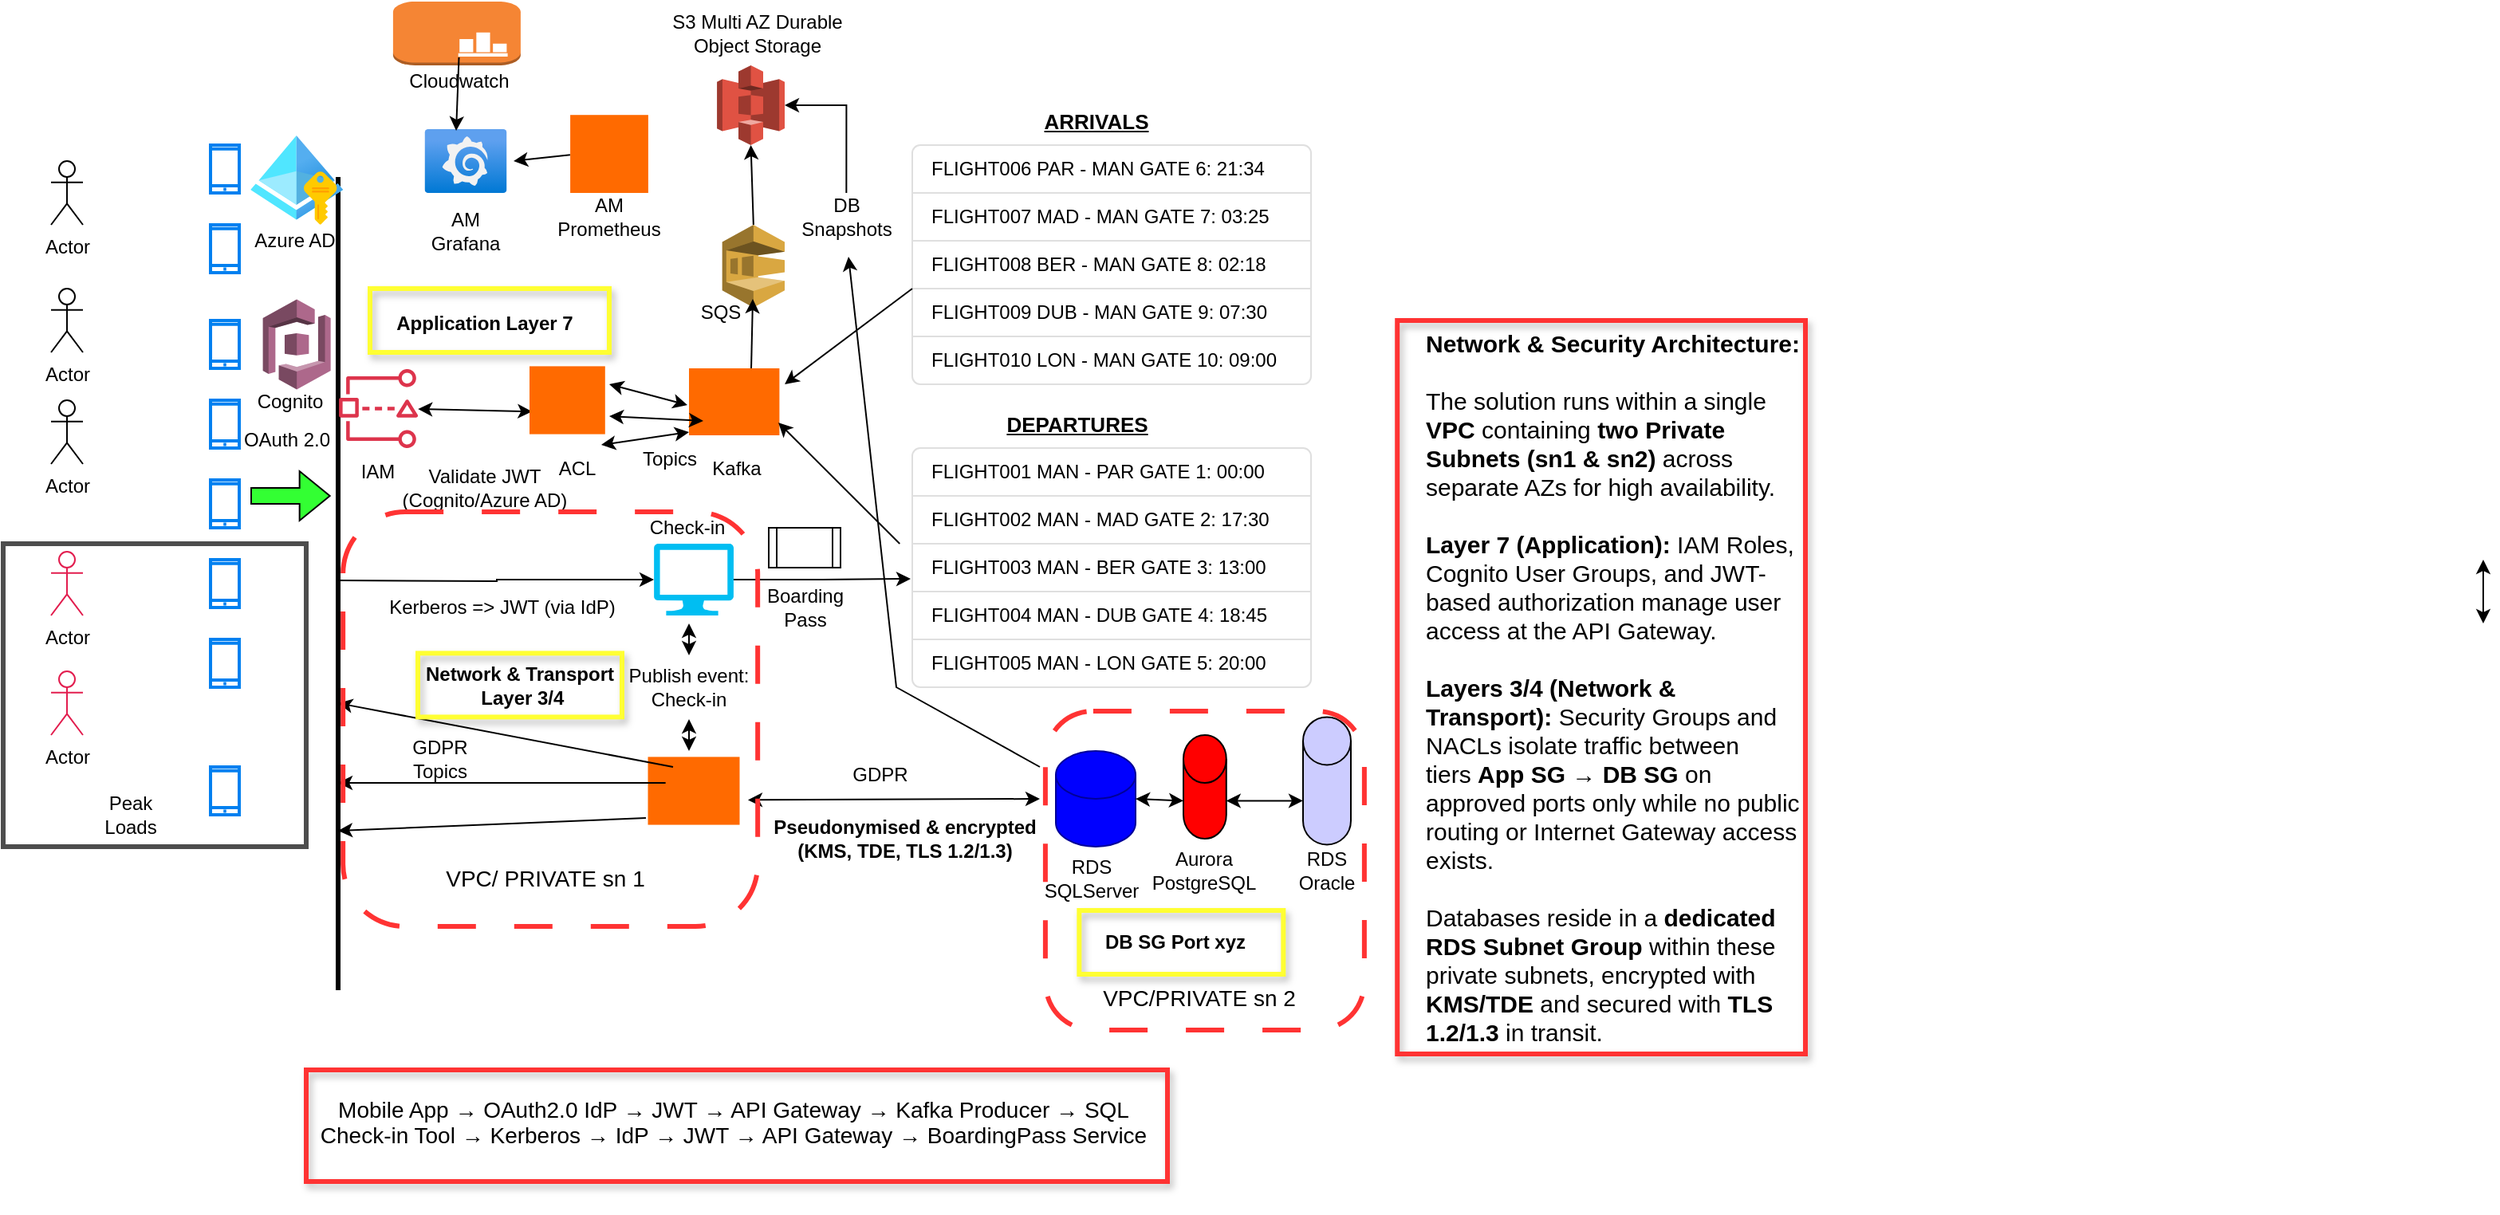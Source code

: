 <mxfile version="28.2.5">
  <diagram name="Page-1" id="J2SA0vO8uSSkRTsqPLue">
    <mxGraphModel dx="2276" dy="849" grid="1" gridSize="10" guides="1" tooltips="1" connect="1" arrows="1" fold="1" page="1" pageScale="1" pageWidth="850" pageHeight="1100" math="0" shadow="0">
      <root>
        <mxCell id="0" />
        <mxCell id="1" parent="0" />
        <mxCell id="4r-2aRm3RISCf5QqErQv-1" value="" style="points=[];aspect=fixed;html=1;align=center;shadow=0;dashed=0;fillColor=#FF6A00;strokeColor=none;shape=mxgraph.alibaba_cloud.kafka;" parent="1" vertex="1">
          <mxGeometry x="420" y="230" width="56.7" height="42" as="geometry" />
        </mxCell>
        <mxCell id="4r-2aRm3RISCf5QqErQv-3" value="" style="swimlane;fontStyle=0;childLayout=stackLayout;horizontal=1;startSize=0;horizontalStack=0;resizeParent=1;resizeParentMax=0;resizeLast=0;collapsible=0;marginBottom=0;whiteSpace=wrap;html=1;strokeColor=none;fillColor=none;" parent="1" vertex="1">
          <mxGeometry x="560" y="280" width="250" height="150" as="geometry" />
        </mxCell>
        <mxCell id="4r-2aRm3RISCf5QqErQv-4" value="FLIGHT001 MAN - PAR GATE 1: 00:00" style="text;strokeColor=#DFDFDF;fillColor=#FFFFFF;align=left;verticalAlign=middle;spacingLeft=10;spacingRight=10;overflow=hidden;points=[[0,0.5],[1,0.5]];portConstraint=eastwest;rotatable=0;whiteSpace=wrap;html=1;shape=mxgraph.bootstrap.topButton;rSize=5;fontColor=#000000;" parent="4r-2aRm3RISCf5QqErQv-3" vertex="1">
          <mxGeometry width="250" height="30" as="geometry" />
        </mxCell>
        <mxCell id="4r-2aRm3RISCf5QqErQv-5" value="FLIGHT002 MAN - MAD GATE 2: 17:30" style="text;strokeColor=#DFDFDF;fillColor=#FFFFFF;align=left;verticalAlign=middle;spacingLeft=10;spacingRight=10;overflow=hidden;points=[[0,0.5],[1,0.5]];portConstraint=eastwest;rotatable=0;whiteSpace=wrap;html=1;rSize=5;fontColor=#000000;" parent="4r-2aRm3RISCf5QqErQv-3" vertex="1">
          <mxGeometry y="30" width="250" height="30" as="geometry" />
        </mxCell>
        <mxCell id="4r-2aRm3RISCf5QqErQv-6" value="FLIGHT003 MAN - BER GATE 3: 13:00" style="text;strokeColor=#DFDFDF;fillColor=#FFFFFF;align=left;verticalAlign=middle;spacingLeft=10;spacingRight=10;overflow=hidden;points=[[0,0.5],[1,0.5]];portConstraint=eastwest;rotatable=0;whiteSpace=wrap;html=1;rSize=5;fontColor=#000000;" parent="4r-2aRm3RISCf5QqErQv-3" vertex="1">
          <mxGeometry y="60" width="250" height="30" as="geometry" />
        </mxCell>
        <mxCell id="4r-2aRm3RISCf5QqErQv-7" value="FLIGHT004 MAN - DUB GATE 4: 18:45" style="text;strokeColor=#DFDFDF;fillColor=#FFFFFF;align=left;verticalAlign=middle;spacingLeft=10;spacingRight=10;overflow=hidden;points=[[0,0.5],[1,0.5]];portConstraint=eastwest;rotatable=0;whiteSpace=wrap;html=1;rSize=5;fontColor=#000000;" parent="4r-2aRm3RISCf5QqErQv-3" vertex="1">
          <mxGeometry y="90" width="250" height="30" as="geometry" />
        </mxCell>
        <mxCell id="4r-2aRm3RISCf5QqErQv-8" value="FLIGHT005 MAN - LON GATE 5: 20:00" style="text;strokeColor=#DFDFDF;fillColor=#FFFFFF;align=left;verticalAlign=middle;spacingLeft=10;spacingRight=10;overflow=hidden;points=[[0,0.5],[1,0.5]];portConstraint=eastwest;rotatable=0;whiteSpace=wrap;html=1;shape=mxgraph.bootstrap.bottomButton;rSize=5;fontColor=#000000;" parent="4r-2aRm3RISCf5QqErQv-3" vertex="1">
          <mxGeometry y="120" width="250" height="30" as="geometry" />
        </mxCell>
        <mxCell id="4r-2aRm3RISCf5QqErQv-18" value="" style="swimlane;fontStyle=0;childLayout=stackLayout;horizontal=1;startSize=0;horizontalStack=0;resizeParent=1;resizeParentMax=0;resizeLast=0;collapsible=0;marginBottom=0;whiteSpace=wrap;html=1;strokeColor=none;fillColor=none;" parent="1" vertex="1">
          <mxGeometry x="560" y="90" width="250" height="150" as="geometry" />
        </mxCell>
        <mxCell id="4r-2aRm3RISCf5QqErQv-19" value="FLIGHT006 PAR - MAN GATE 6: 21:34" style="text;strokeColor=#DFDFDF;fillColor=#FFFFFF;align=left;verticalAlign=middle;spacingLeft=10;spacingRight=10;overflow=hidden;points=[[0,0.5],[1,0.5]];portConstraint=eastwest;rotatable=0;whiteSpace=wrap;html=1;shape=mxgraph.bootstrap.topButton;rSize=5;fontColor=#000000;" parent="4r-2aRm3RISCf5QqErQv-18" vertex="1">
          <mxGeometry width="250" height="30" as="geometry" />
        </mxCell>
        <mxCell id="4r-2aRm3RISCf5QqErQv-20" value="FLIGHT007 MAD - MAN GATE 7: 03:25" style="text;strokeColor=#DFDFDF;fillColor=#FFFFFF;align=left;verticalAlign=middle;spacingLeft=10;spacingRight=10;overflow=hidden;points=[[0,0.5],[1,0.5]];portConstraint=eastwest;rotatable=0;whiteSpace=wrap;html=1;rSize=5;fontColor=#000000;" parent="4r-2aRm3RISCf5QqErQv-18" vertex="1">
          <mxGeometry y="30" width="250" height="30" as="geometry" />
        </mxCell>
        <mxCell id="4r-2aRm3RISCf5QqErQv-21" value="FLIGHT008 BER - MAN GATE 8: 02:18" style="text;strokeColor=#DFDFDF;fillColor=#FFFFFF;align=left;verticalAlign=middle;spacingLeft=10;spacingRight=10;overflow=hidden;points=[[0,0.5],[1,0.5]];portConstraint=eastwest;rotatable=0;whiteSpace=wrap;html=1;rSize=5;fontColor=#000000;" parent="4r-2aRm3RISCf5QqErQv-18" vertex="1">
          <mxGeometry y="60" width="250" height="30" as="geometry" />
        </mxCell>
        <mxCell id="4r-2aRm3RISCf5QqErQv-22" value="FLIGHT009 DUB - MAN GATE 9: 07:30" style="text;strokeColor=#DFDFDF;fillColor=#FFFFFF;align=left;verticalAlign=middle;spacingLeft=10;spacingRight=10;overflow=hidden;points=[[0,0.5],[1,0.5]];portConstraint=eastwest;rotatable=0;whiteSpace=wrap;html=1;rSize=5;fontColor=#000000;" parent="4r-2aRm3RISCf5QqErQv-18" vertex="1">
          <mxGeometry y="90" width="250" height="30" as="geometry" />
        </mxCell>
        <mxCell id="4r-2aRm3RISCf5QqErQv-23" value="FLIGHT010 LON - MAN GATE 10: 09:00" style="text;strokeColor=#DFDFDF;fillColor=#FFFFFF;align=left;verticalAlign=middle;spacingLeft=10;spacingRight=10;overflow=hidden;points=[[0,0.5],[1,0.5]];portConstraint=eastwest;rotatable=0;whiteSpace=wrap;html=1;shape=mxgraph.bootstrap.bottomButton;rSize=5;fontColor=#000000;" parent="4r-2aRm3RISCf5QqErQv-18" vertex="1">
          <mxGeometry y="120" width="250" height="30" as="geometry" />
        </mxCell>
        <mxCell id="4r-2aRm3RISCf5QqErQv-24" value="&lt;u&gt;&lt;font style=&quot;font-size: 13px;&quot;&gt;&lt;b&gt;DEPARTURES&lt;/b&gt;&lt;/font&gt;&lt;/u&gt;" style="text;html=1;align=center;verticalAlign=middle;resizable=0;points=[];autosize=1;strokeColor=none;fillColor=none;" parent="1" vertex="1">
          <mxGeometry x="607.5" y="250" width="110" height="30" as="geometry" />
        </mxCell>
        <mxCell id="4r-2aRm3RISCf5QqErQv-26" value="&lt;u&gt;&lt;b&gt;&lt;font style=&quot;font-size: 13px;&quot;&gt;ARRIVALS&lt;/font&gt;&lt;/b&gt;&lt;/u&gt;" style="text;html=1;align=center;verticalAlign=middle;resizable=0;points=[];autosize=1;strokeColor=none;fillColor=none;" parent="1" vertex="1">
          <mxGeometry x="630" y="60" width="90" height="30" as="geometry" />
        </mxCell>
        <mxCell id="4r-2aRm3RISCf5QqErQv-27" value="" style="html=1;verticalLabelPosition=bottom;align=center;labelBackgroundColor=#ffffff;verticalAlign=top;strokeWidth=2;strokeColor=#0080F0;shadow=0;dashed=0;shape=mxgraph.ios7.icons.smartphone;" parent="1" vertex="1">
          <mxGeometry x="120" y="90" width="18" height="30" as="geometry" />
        </mxCell>
        <mxCell id="4r-2aRm3RISCf5QqErQv-31" value="" style="html=1;verticalLabelPosition=bottom;align=center;labelBackgroundColor=#ffffff;verticalAlign=top;strokeWidth=2;strokeColor=#0080F0;shadow=0;dashed=0;shape=mxgraph.ios7.icons.smartphone;" parent="1" vertex="1">
          <mxGeometry x="120" y="350" width="18" height="30" as="geometry" />
        </mxCell>
        <mxCell id="4r-2aRm3RISCf5QqErQv-32" value="" style="html=1;verticalLabelPosition=bottom;align=center;labelBackgroundColor=#ffffff;verticalAlign=top;strokeWidth=2;strokeColor=#0080F0;shadow=0;dashed=0;shape=mxgraph.ios7.icons.smartphone;" parent="1" vertex="1">
          <mxGeometry x="120" y="480" width="18" height="30" as="geometry" />
        </mxCell>
        <mxCell id="4r-2aRm3RISCf5QqErQv-33" value="" style="html=1;verticalLabelPosition=bottom;align=center;labelBackgroundColor=#ffffff;verticalAlign=top;strokeWidth=2;strokeColor=#0080F0;shadow=0;dashed=0;shape=mxgraph.ios7.icons.smartphone;" parent="1" vertex="1">
          <mxGeometry x="120" y="200" width="18" height="30" as="geometry" />
        </mxCell>
        <mxCell id="4r-2aRm3RISCf5QqErQv-34" value="" style="html=1;verticalLabelPosition=bottom;align=center;labelBackgroundColor=#ffffff;verticalAlign=top;strokeWidth=2;strokeColor=#0080F0;shadow=0;dashed=0;shape=mxgraph.ios7.icons.smartphone;" parent="1" vertex="1">
          <mxGeometry x="120" y="300" width="18" height="30" as="geometry" />
        </mxCell>
        <mxCell id="4r-2aRm3RISCf5QqErQv-35" value="" style="html=1;verticalLabelPosition=bottom;align=center;labelBackgroundColor=#ffffff;verticalAlign=top;strokeWidth=2;strokeColor=#0080F0;shadow=0;dashed=0;shape=mxgraph.ios7.icons.smartphone;" parent="1" vertex="1">
          <mxGeometry x="120" y="400" width="18" height="30" as="geometry" />
        </mxCell>
        <mxCell id="4r-2aRm3RISCf5QqErQv-36" value="" style="html=1;verticalLabelPosition=bottom;align=center;labelBackgroundColor=#ffffff;verticalAlign=top;strokeWidth=2;strokeColor=#0080F0;shadow=0;dashed=0;shape=mxgraph.ios7.icons.smartphone;" parent="1" vertex="1">
          <mxGeometry x="120" y="250" width="18" height="30" as="geometry" />
        </mxCell>
        <mxCell id="4r-2aRm3RISCf5QqErQv-37" value="" style="html=1;verticalLabelPosition=bottom;align=center;labelBackgroundColor=#ffffff;verticalAlign=top;strokeWidth=2;strokeColor=#0080F0;shadow=0;dashed=0;shape=mxgraph.ios7.icons.smartphone;" parent="1" vertex="1">
          <mxGeometry x="120" y="140" width="18" height="30" as="geometry" />
        </mxCell>
        <mxCell id="4r-2aRm3RISCf5QqErQv-38" value="" style="outlineConnect=0;dashed=0;verticalLabelPosition=bottom;verticalAlign=top;align=center;html=1;shape=mxgraph.aws3.sqs;fillColor=#D9A741;gradientColor=none;" parent="1" vertex="1">
          <mxGeometry x="440.85" y="140" width="39.15" height="51.9" as="geometry" />
        </mxCell>
        <mxCell id="4r-2aRm3RISCf5QqErQv-39" value="" style="outlineConnect=0;dashed=0;verticalLabelPosition=bottom;verticalAlign=top;align=center;html=1;shape=mxgraph.aws3.s3;fillColor=#E05243;gradientColor=none;" parent="1" vertex="1">
          <mxGeometry x="437.55" y="40" width="42.45" height="50" as="geometry" />
        </mxCell>
        <mxCell id="4r-2aRm3RISCf5QqErQv-40" value="Actor" style="shape=umlActor;verticalLabelPosition=bottom;verticalAlign=top;html=1;outlineConnect=0;" parent="1" vertex="1">
          <mxGeometry x="20" y="100" width="20" height="40" as="geometry" />
        </mxCell>
        <mxCell id="4r-2aRm3RISCf5QqErQv-41" value="Actor" style="shape=umlActor;verticalLabelPosition=bottom;verticalAlign=top;html=1;outlineConnect=0;" parent="1" vertex="1">
          <mxGeometry x="20" y="180" width="20" height="40" as="geometry" />
        </mxCell>
        <mxCell id="4r-2aRm3RISCf5QqErQv-42" value="Actor" style="shape=umlActor;verticalLabelPosition=bottom;verticalAlign=top;html=1;outlineConnect=0;" parent="1" vertex="1">
          <mxGeometry x="20" y="250" width="20" height="40" as="geometry" />
        </mxCell>
        <mxCell id="4r-2aRm3RISCf5QqErQv-43" value="Actor" style="shape=umlActor;verticalLabelPosition=bottom;verticalAlign=top;html=1;outlineConnect=0;strokeColor=light-dark(#e21d4e, #ededed);" parent="1" vertex="1">
          <mxGeometry x="20" y="345" width="20" height="40" as="geometry" />
        </mxCell>
        <mxCell id="4r-2aRm3RISCf5QqErQv-44" value="Actor" style="shape=umlActor;verticalLabelPosition=bottom;verticalAlign=top;html=1;outlineConnect=0;strokeColor=light-dark(#e21d4e, #ededed);" parent="1" vertex="1">
          <mxGeometry x="20" y="420" width="20" height="40" as="geometry" />
        </mxCell>
        <mxCell id="4r-2aRm3RISCf5QqErQv-46" value="" style="endArrow=none;html=1;rounded=0;strokeWidth=3;" parent="1" edge="1">
          <mxGeometry width="50" height="50" relative="1" as="geometry">
            <mxPoint x="200" y="620" as="sourcePoint" />
            <mxPoint x="200" y="110" as="targetPoint" />
          </mxGeometry>
        </mxCell>
        <mxCell id="4r-2aRm3RISCf5QqErQv-49" value="" style="shape=cylinder3;whiteSpace=wrap;html=1;boundedLbl=1;backgroundOutline=1;size=15;strokeColor=default;fillColor=#CCCCFF;" parent="1" vertex="1">
          <mxGeometry x="805" y="448.7" width="30" height="80" as="geometry" />
        </mxCell>
        <mxCell id="4r-2aRm3RISCf5QqErQv-51" value="Kafka" style="text;html=1;align=center;verticalAlign=middle;whiteSpace=wrap;rounded=0;" parent="1" vertex="1">
          <mxGeometry x="420" y="278" width="60" height="30" as="geometry" />
        </mxCell>
        <mxCell id="4r-2aRm3RISCf5QqErQv-52" value="RDS Oracle" style="text;html=1;align=center;verticalAlign=middle;whiteSpace=wrap;rounded=0;" parent="1" vertex="1">
          <mxGeometry x="790" y="530" width="60" height="30" as="geometry" />
        </mxCell>
        <mxCell id="4r-2aRm3RISCf5QqErQv-55" value="" style="endArrow=classic;html=1;rounded=0;exitX=0.688;exitY=0;exitDx=0;exitDy=0;exitPerimeter=0;" parent="1" source="4r-2aRm3RISCf5QqErQv-1" edge="1">
          <mxGeometry width="50" height="50" relative="1" as="geometry">
            <mxPoint x="410" y="236.5" as="sourcePoint" />
            <mxPoint x="460" y="186.5" as="targetPoint" />
          </mxGeometry>
        </mxCell>
        <mxCell id="4r-2aRm3RISCf5QqErQv-57" value="" style="endArrow=classic;startArrow=classic;html=1;rounded=0;entryX=-0.018;entryY=0.548;entryDx=0;entryDy=0;entryPerimeter=0;" parent="1" target="4r-2aRm3RISCf5QqErQv-1" edge="1">
          <mxGeometry width="50" height="50" relative="1" as="geometry">
            <mxPoint x="370" y="240" as="sourcePoint" />
            <mxPoint x="420" y="254.988" as="targetPoint" />
          </mxGeometry>
        </mxCell>
        <mxCell id="4r-2aRm3RISCf5QqErQv-58" value="" style="shape=cylinder3;whiteSpace=wrap;html=1;boundedLbl=1;backgroundOutline=1;size=15;fillColor=#FF0000;" parent="1" vertex="1">
          <mxGeometry x="730" y="460" width="26.89" height="65" as="geometry" />
        </mxCell>
        <mxCell id="4r-2aRm3RISCf5QqErQv-59" value="Aurora PostgreSQL" style="text;html=1;align=center;verticalAlign=middle;whiteSpace=wrap;rounded=0;" parent="1" vertex="1">
          <mxGeometry x="694.23" y="530" width="98.44" height="30" as="geometry" />
        </mxCell>
        <mxCell id="4r-2aRm3RISCf5QqErQv-60" value="" style="shape=cylinder3;whiteSpace=wrap;html=1;boundedLbl=1;backgroundOutline=1;size=15;strokeColor=#000099;fillColor=#0000FF;" parent="1" vertex="1">
          <mxGeometry x="650" y="470" width="50" height="60" as="geometry" />
        </mxCell>
        <mxCell id="4r-2aRm3RISCf5QqErQv-61" value="RDS SQLServer" style="text;html=1;align=center;verticalAlign=middle;whiteSpace=wrap;rounded=0;" parent="1" vertex="1">
          <mxGeometry x="630" y="535" width="85" height="30" as="geometry" />
        </mxCell>
        <mxCell id="4r-2aRm3RISCf5QqErQv-62" value="" style="endArrow=classic;startArrow=classic;html=1;rounded=0;entryX=0;entryY=0;entryDx=0;entryDy=52.5;entryPerimeter=0;exitX=1;exitY=0;exitDx=0;exitDy=41.25;exitPerimeter=0;" parent="1" target="4r-2aRm3RISCf5QqErQv-49" edge="1" source="4r-2aRm3RISCf5QqErQv-58">
          <mxGeometry width="50" height="50" relative="1" as="geometry">
            <mxPoint x="820" y="450" as="sourcePoint" />
            <mxPoint x="400" y="270" as="targetPoint" />
          </mxGeometry>
        </mxCell>
        <mxCell id="4r-2aRm3RISCf5QqErQv-63" value="" style="endArrow=classic;startArrow=classic;html=1;rounded=0;entryX=0;entryY=0;entryDx=0;entryDy=41.25;entryPerimeter=0;exitX=1;exitY=0.5;exitDx=0;exitDy=0;exitPerimeter=0;" parent="1" source="4r-2aRm3RISCf5QqErQv-60" target="4r-2aRm3RISCf5QqErQv-58" edge="1">
          <mxGeometry width="50" height="50" relative="1" as="geometry">
            <mxPoint x="350" y="320" as="sourcePoint" />
            <mxPoint x="400" y="270" as="targetPoint" />
          </mxGeometry>
        </mxCell>
        <mxCell id="4r-2aRm3RISCf5QqErQv-64" value="" style="sketch=0;outlineConnect=0;fontColor=#232F3E;gradientColor=none;fillColor=#DD344C;strokeColor=none;dashed=0;verticalLabelPosition=bottom;verticalAlign=top;align=center;html=1;fontSize=12;fontStyle=0;aspect=fixed;pointerEvents=1;shape=mxgraph.aws4.access_analyzer;" parent="1" vertex="1">
          <mxGeometry x="200" y="230" width="50.65" height="50" as="geometry" />
        </mxCell>
        <mxCell id="4r-2aRm3RISCf5QqErQv-66" value="" style="endArrow=classic;startArrow=classic;html=1;rounded=0;entryX=0.035;entryY=0.667;entryDx=0;entryDy=0;entryPerimeter=0;" parent="1" source="4r-2aRm3RISCf5QqErQv-64" target="4r-2aRm3RISCf5QqErQv-65" edge="1">
          <mxGeometry width="50" height="50" relative="1" as="geometry">
            <mxPoint x="250" y="255" as="sourcePoint" />
            <mxPoint x="422" y="258" as="targetPoint" />
          </mxGeometry>
        </mxCell>
        <mxCell id="4r-2aRm3RISCf5QqErQv-65" value="" style="points=[];aspect=fixed;html=1;align=center;shadow=0;dashed=0;fillColor=#FF6A00;strokeColor=none;shape=mxgraph.alibaba_cloud.network_acl_access_control_list;" parent="1" vertex="1">
          <mxGeometry x="320" y="228.7" width="47.4" height="42.6" as="geometry" />
        </mxCell>
        <mxCell id="4r-2aRm3RISCf5QqErQv-67" value="IAM" style="text;html=1;align=center;verticalAlign=middle;whiteSpace=wrap;rounded=0;" parent="1" vertex="1">
          <mxGeometry x="195.33" y="280" width="60" height="30" as="geometry" />
        </mxCell>
        <mxCell id="4r-2aRm3RISCf5QqErQv-68" value="ACL" style="text;html=1;align=center;verticalAlign=middle;whiteSpace=wrap;rounded=0;" parent="1" vertex="1">
          <mxGeometry x="320" y="278" width="60" height="30" as="geometry" />
        </mxCell>
        <mxCell id="4r-2aRm3RISCf5QqErQv-69" value="" style="endArrow=classic;startArrow=classic;html=1;rounded=0;entryX=-0.018;entryY=0.548;entryDx=0;entryDy=0;entryPerimeter=0;" parent="1" edge="1">
          <mxGeometry width="50" height="50" relative="1" as="geometry">
            <mxPoint x="370" y="260" as="sourcePoint" />
            <mxPoint x="429" y="263" as="targetPoint" />
          </mxGeometry>
        </mxCell>
        <mxCell id="4r-2aRm3RISCf5QqErQv-70" value="" style="endArrow=classic;startArrow=classic;html=1;rounded=0;exitX=0.75;exitY=0;exitDx=0;exitDy=0;" parent="1" source="4r-2aRm3RISCf5QqErQv-68" edge="1">
          <mxGeometry width="50" height="50" relative="1" as="geometry">
            <mxPoint x="380" y="270" as="sourcePoint" />
            <mxPoint x="420" y="270" as="targetPoint" />
          </mxGeometry>
        </mxCell>
        <mxCell id="4r-2aRm3RISCf5QqErQv-72" value="Topics" style="text;html=1;align=center;verticalAlign=middle;whiteSpace=wrap;rounded=0;" parent="1" vertex="1">
          <mxGeometry x="377.55" y="272" width="60" height="30" as="geometry" />
        </mxCell>
        <mxCell id="4r-2aRm3RISCf5QqErQv-74" value="" style="edgeStyle=orthogonalEdgeStyle;rounded=0;orthogonalLoop=1;jettySize=auto;html=1;exitX=1;exitY=0.5;exitDx=0;exitDy=0;exitPerimeter=0;entryX=-0.004;entryY=0.733;entryDx=0;entryDy=0;entryPerimeter=0;" parent="1" source="4r-2aRm3RISCf5QqErQv-73" target="4r-2aRm3RISCf5QqErQv-6" edge="1">
          <mxGeometry relative="1" as="geometry">
            <mxPoint x="540" y="363" as="targetPoint" />
          </mxGeometry>
        </mxCell>
        <mxCell id="4r-2aRm3RISCf5QqErQv-73" value="" style="verticalLabelPosition=bottom;html=1;verticalAlign=top;align=center;strokeColor=none;fillColor=#00BEF2;shape=mxgraph.azure.computer;pointerEvents=1;" parent="1" vertex="1">
          <mxGeometry x="398" y="340" width="50" height="45" as="geometry" />
        </mxCell>
        <mxCell id="4r-2aRm3RISCf5QqErQv-75" style="edgeStyle=orthogonalEdgeStyle;rounded=0;orthogonalLoop=1;jettySize=auto;html=1;entryX=0;entryY=0.5;entryDx=0;entryDy=0;entryPerimeter=0;" parent="1" target="4r-2aRm3RISCf5QqErQv-73" edge="1">
          <mxGeometry relative="1" as="geometry">
            <mxPoint x="200" y="363" as="sourcePoint" />
            <mxPoint x="298" y="375" as="targetPoint" />
            <Array as="points" />
          </mxGeometry>
        </mxCell>
        <mxCell id="4r-2aRm3RISCf5QqErQv-76" value="Check-in" style="text;html=1;align=center;verticalAlign=middle;whiteSpace=wrap;rounded=0;" parent="1" vertex="1">
          <mxGeometry x="389" y="315" width="60" height="30" as="geometry" />
        </mxCell>
        <mxCell id="4r-2aRm3RISCf5QqErQv-77" value="" style="endArrow=classic;html=1;rounded=0;" parent="1" edge="1">
          <mxGeometry width="50" height="50" relative="1" as="geometry">
            <mxPoint x="560" y="180" as="sourcePoint" />
            <mxPoint x="480" y="240" as="targetPoint" />
          </mxGeometry>
        </mxCell>
        <mxCell id="4r-2aRm3RISCf5QqErQv-79" value="" style="endArrow=classic;html=1;rounded=0;exitX=0;exitY=0.5;exitDx=0;exitDy=0;entryX=0.988;entryY=0.81;entryDx=0;entryDy=0;entryPerimeter=0;" parent="1" target="4r-2aRm3RISCf5QqErQv-1" edge="1">
          <mxGeometry width="50" height="50" relative="1" as="geometry">
            <mxPoint x="552.13" y="340" as="sourcePoint" />
            <mxPoint x="482.13" y="415" as="targetPoint" />
          </mxGeometry>
        </mxCell>
        <mxCell id="4r-2aRm3RISCf5QqErQv-80" value="" style="shape=process;whiteSpace=wrap;html=1;backgroundOutline=1;" parent="1" vertex="1">
          <mxGeometry x="470" y="330" width="45" height="25" as="geometry" />
        </mxCell>
        <mxCell id="4r-2aRm3RISCf5QqErQv-81" value="Boarding&lt;div&gt;Pass&lt;/div&gt;" style="text;html=1;align=center;verticalAlign=middle;whiteSpace=wrap;rounded=0;" parent="1" vertex="1">
          <mxGeometry x="462.5" y="375" width="60" height="10" as="geometry" />
        </mxCell>
        <mxCell id="4r-2aRm3RISCf5QqErQv-87" value="" style="endArrow=classic;startArrow=classic;html=1;rounded=0;exitX=0.5;exitY=0;exitDx=0;exitDy=0;exitPerimeter=0;entryX=0.46;entryY=1;entryDx=0;entryDy=0;entryPerimeter=0;" parent="1" edge="1">
          <mxGeometry width="50" height="50" relative="1" as="geometry">
            <mxPoint x="1545" y="390" as="sourcePoint" />
            <mxPoint x="1545" y="350" as="targetPoint" />
          </mxGeometry>
        </mxCell>
        <mxCell id="4r-2aRm3RISCf5QqErQv-154" value="" style="points=[];aspect=fixed;html=1;align=center;shadow=0;dashed=0;fillColor=#FF6A00;strokeColor=none;shape=mxgraph.alibaba_cloud.kafka;" parent="1" vertex="1">
          <mxGeometry x="394.25" y="473.7" width="57.5" height="42.59" as="geometry" />
        </mxCell>
        <mxCell id="4r-2aRm3RISCf5QqErQv-156" value="" style="endArrow=classic;startArrow=classic;html=1;rounded=0;exitX=1.091;exitY=0.634;exitDx=0;exitDy=0;exitPerimeter=0;" parent="1" source="4r-2aRm3RISCf5QqErQv-154" edge="1">
          <mxGeometry width="50" height="50" relative="1" as="geometry">
            <mxPoint x="510" y="510" as="sourcePoint" />
            <mxPoint x="640" y="500" as="targetPoint" />
          </mxGeometry>
        </mxCell>
        <mxCell id="4r-2aRm3RISCf5QqErQv-157" value="" style="endArrow=classic;startArrow=classic;html=1;rounded=0;" parent="1" source="4r-2aRm3RISCf5QqErQv-162" edge="1">
          <mxGeometry width="50" height="50" relative="1" as="geometry">
            <mxPoint x="420" y="470" as="sourcePoint" />
            <mxPoint x="420" y="390" as="targetPoint" />
          </mxGeometry>
        </mxCell>
        <mxCell id="4r-2aRm3RISCf5QqErQv-158" value="GDPR" style="text;html=1;align=center;verticalAlign=middle;whiteSpace=wrap;rounded=0;" parent="1" vertex="1">
          <mxGeometry x="510" y="470" width="60" height="30" as="geometry" />
        </mxCell>
        <mxCell id="4r-2aRm3RISCf5QqErQv-159" value="" style="endArrow=classic;html=1;rounded=0;exitX=0.274;exitY=0.148;exitDx=0;exitDy=0;exitPerimeter=0;" parent="1" source="4r-2aRm3RISCf5QqErQv-154" edge="1">
          <mxGeometry width="50" height="50" relative="1" as="geometry">
            <mxPoint x="350" y="350" as="sourcePoint" />
            <mxPoint x="200" y="440" as="targetPoint" />
          </mxGeometry>
        </mxCell>
        <mxCell id="4r-2aRm3RISCf5QqErQv-160" value="" style="endArrow=classic;html=1;rounded=0;exitX=0.274;exitY=0.148;exitDx=0;exitDy=0;exitPerimeter=0;" parent="1" edge="1">
          <mxGeometry width="50" height="50" relative="1" as="geometry">
            <mxPoint x="405.33" y="490" as="sourcePoint" />
            <mxPoint x="200" y="490" as="targetPoint" />
          </mxGeometry>
        </mxCell>
        <mxCell id="4r-2aRm3RISCf5QqErQv-161" value="" style="endArrow=classic;html=1;rounded=0;exitX=-0.022;exitY=0.899;exitDx=0;exitDy=0;exitPerimeter=0;" parent="1" source="4r-2aRm3RISCf5QqErQv-154" edge="1">
          <mxGeometry width="50" height="50" relative="1" as="geometry">
            <mxPoint x="415.33" y="500" as="sourcePoint" />
            <mxPoint x="200" y="520" as="targetPoint" />
          </mxGeometry>
        </mxCell>
        <mxCell id="4r-2aRm3RISCf5QqErQv-163" value="" style="endArrow=classic;startArrow=classic;html=1;rounded=0;" parent="1" target="4r-2aRm3RISCf5QqErQv-162" edge="1">
          <mxGeometry width="50" height="50" relative="1" as="geometry">
            <mxPoint x="420" y="470" as="sourcePoint" />
            <mxPoint x="420" y="390" as="targetPoint" />
          </mxGeometry>
        </mxCell>
        <mxCell id="4r-2aRm3RISCf5QqErQv-162" value="Publish event:&lt;div&gt;Check-in&lt;/div&gt;" style="text;html=1;align=center;verticalAlign=middle;whiteSpace=wrap;rounded=0;" parent="1" vertex="1">
          <mxGeometry x="340" y="410" width="160" height="40" as="geometry" />
        </mxCell>
        <mxCell id="4r-2aRm3RISCf5QqErQv-164" value="GDPR Topics" style="text;html=1;align=center;verticalAlign=middle;whiteSpace=wrap;rounded=0;" parent="1" vertex="1">
          <mxGeometry x="234.45" y="460" width="60" height="30" as="geometry" />
        </mxCell>
        <mxCell id="4r-2aRm3RISCf5QqErQv-165" value="" style="whiteSpace=wrap;html=1;aspect=fixed;fillColor=none;strokeWidth=3;strokeColor=#4D4D4D;" parent="1" vertex="1">
          <mxGeometry x="-10" y="340" width="190" height="190" as="geometry" />
        </mxCell>
        <mxCell id="4r-2aRm3RISCf5QqErQv-166" value="S3 Multi AZ Durable Object Storage" style="text;html=1;align=center;verticalAlign=middle;whiteSpace=wrap;rounded=0;" parent="1" vertex="1">
          <mxGeometry x="398" y="5" width="130" height="30" as="geometry" />
        </mxCell>
        <mxCell id="4r-2aRm3RISCf5QqErQv-167" value="" style="endArrow=classic;html=1;rounded=0;" parent="1" edge="1">
          <mxGeometry width="50" height="50" relative="1" as="geometry">
            <mxPoint x="640" y="480" as="sourcePoint" />
            <mxPoint x="520" y="160" as="targetPoint" />
            <Array as="points">
              <mxPoint x="550" y="430" />
            </Array>
          </mxGeometry>
        </mxCell>
        <mxCell id="4r-2aRm3RISCf5QqErQv-168" value="DB Snapshots" style="text;html=1;align=center;verticalAlign=middle;whiteSpace=wrap;rounded=0;" parent="1" vertex="1">
          <mxGeometry x="488.67" y="120" width="60" height="30" as="geometry" />
        </mxCell>
        <mxCell id="4r-2aRm3RISCf5QqErQv-169" value="Peak Loads" style="text;html=1;align=center;verticalAlign=middle;whiteSpace=wrap;rounded=0;" parent="1" vertex="1">
          <mxGeometry x="40" y="495" width="60" height="30" as="geometry" />
        </mxCell>
        <mxCell id="4r-2aRm3RISCf5QqErQv-171" value="" style="shape=flexArrow;endArrow=classic;html=1;rounded=0;entryX=0;entryY=1;entryDx=0;entryDy=0;fontColor=#0000FF;fillColor=#33FF33;" parent="1" target="4r-2aRm3RISCf5QqErQv-67" edge="1">
          <mxGeometry width="50" height="50" relative="1" as="geometry">
            <mxPoint x="145" y="310" as="sourcePoint" />
            <mxPoint x="195.33" y="258" as="targetPoint" />
          </mxGeometry>
        </mxCell>
        <mxCell id="4r-2aRm3RISCf5QqErQv-173" value="OAuth 2.0" style="text;html=1;align=center;verticalAlign=middle;whiteSpace=wrap;rounded=0;" parent="1" vertex="1">
          <mxGeometry x="138" y="260" width="60" height="30" as="geometry" />
        </mxCell>
        <mxCell id="4r-2aRm3RISCf5QqErQv-175" value="Kerberos =&amp;gt; JWT (via IdP)" style="text;html=1;align=center;verticalAlign=middle;whiteSpace=wrap;rounded=0;" parent="1" vertex="1">
          <mxGeometry x="228" y="365" width="150" height="30" as="geometry" />
        </mxCell>
        <mxCell id="4r-2aRm3RISCf5QqErQv-180" value="" style="points=[];aspect=fixed;html=1;align=center;shadow=0;dashed=0;fillColor=#FF6A00;strokeColor=none;shape=mxgraph.alibaba_cloud.prometheus;" parent="1" vertex="1">
          <mxGeometry x="345.55" y="71.1" width="48.9" height="48.9" as="geometry" />
        </mxCell>
        <mxCell id="4r-2aRm3RISCf5QqErQv-182" value="AM Prometheus" style="text;html=1;align=center;verticalAlign=middle;whiteSpace=wrap;rounded=0;" parent="1" vertex="1">
          <mxGeometry x="340" y="120" width="60" height="30" as="geometry" />
        </mxCell>
        <mxCell id="4r-2aRm3RISCf5QqErQv-185" value="" style="outlineConnect=0;dashed=0;verticalLabelPosition=bottom;verticalAlign=top;align=center;html=1;shape=mxgraph.aws3.instance_with_cloudwatch;fillColor=#F58534;gradientColor=none;" parent="1" vertex="1">
          <mxGeometry x="234.45" width="80" height="40" as="geometry" />
        </mxCell>
        <mxCell id="4r-2aRm3RISCf5QqErQv-186" value="Cloudwatch" style="text;html=1;align=center;verticalAlign=middle;whiteSpace=wrap;rounded=0;" parent="1" vertex="1">
          <mxGeometry x="245.76" y="35" width="60" height="30" as="geometry" />
        </mxCell>
        <mxCell id="VqLEv6coZE2ZVoNZ1Jh--4" value="Validate JWT (Cognito/Azure AD)" style="text;html=1;align=center;verticalAlign=middle;whiteSpace=wrap;rounded=0;" vertex="1" parent="1">
          <mxGeometry x="217.4" y="290" width="150" height="30" as="geometry" />
        </mxCell>
        <mxCell id="VqLEv6coZE2ZVoNZ1Jh--8" value="&lt;div&gt;&lt;font style=&quot;font-size: 14px;&quot;&gt;Mobile App → OAuth2.0 IdP → JWT → API Gateway → Kafka Producer → SQL&lt;/font&gt;&lt;/div&gt;&lt;div&gt;&lt;font style=&quot;font-size: 14px;&quot;&gt;Check-in Tool → Kerberos → IdP → JWT → API Gateway → BoardingPass Service&lt;/font&gt;&lt;/div&gt;&lt;div&gt;&lt;br&gt;&lt;/div&gt;" style="text;html=1;align=center;verticalAlign=middle;whiteSpace=wrap;rounded=0;" vertex="1" parent="1">
          <mxGeometry x="178.35" y="660" width="540" height="100" as="geometry" />
        </mxCell>
        <mxCell id="VqLEv6coZE2ZVoNZ1Jh--10" value="" style="whiteSpace=wrap;html=1;aspect=fixed;dashed=1;dashPattern=8 8;rounded=1;fillColor=none;strokeColor=#FF3333;shadow=0;strokeWidth=3;" vertex="1" parent="1">
          <mxGeometry x="203.08" y="320" width="260" height="260" as="geometry" />
        </mxCell>
        <mxCell id="VqLEv6coZE2ZVoNZ1Jh--11" value="&lt;font style=&quot;font-size: 14px;&quot;&gt;VPC/ PRIVATE sn 1&lt;/font&gt;" style="text;html=1;align=center;verticalAlign=middle;whiteSpace=wrap;rounded=0;" vertex="1" parent="1">
          <mxGeometry x="240" y="535" width="180" height="30" as="geometry" />
        </mxCell>
        <mxCell id="VqLEv6coZE2ZVoNZ1Jh--12" value="&lt;b&gt;Pseudonymised &amp;amp; encrypted (KMS, TDE, TLS 1.2/1.3)&lt;/b&gt;" style="text;html=1;align=center;verticalAlign=middle;whiteSpace=wrap;rounded=0;" vertex="1" parent="1">
          <mxGeometry x="471.33" y="500" width="168.67" height="50" as="geometry" />
        </mxCell>
        <mxCell id="VqLEv6coZE2ZVoNZ1Jh--13" value="" style="outlineConnect=0;dashed=0;verticalLabelPosition=bottom;verticalAlign=top;align=center;html=1;shape=mxgraph.aws3.cognito;fillColor=#AD688B;gradientColor=none;" vertex="1" parent="1">
          <mxGeometry x="152.83" y="186.75" width="42.5" height="56.5" as="geometry" />
        </mxCell>
        <mxCell id="VqLEv6coZE2ZVoNZ1Jh--14" value="Cognito" style="text;html=1;align=center;verticalAlign=middle;whiteSpace=wrap;rounded=0;" vertex="1" parent="1">
          <mxGeometry x="140" y="236" width="60" height="30" as="geometry" />
        </mxCell>
        <mxCell id="VqLEv6coZE2ZVoNZ1Jh--17" value="" style="image;aspect=fixed;html=1;points=[];align=center;fontSize=12;image=img/lib/azure2/identity/Managed_Identities.svg;" vertex="1" parent="1">
          <mxGeometry x="145.08" y="83.71" width="58" height="56.29" as="geometry" />
        </mxCell>
        <mxCell id="VqLEv6coZE2ZVoNZ1Jh--18" value="Azure AD" style="text;html=1;align=center;verticalAlign=middle;whiteSpace=wrap;rounded=0;" vertex="1" parent="1">
          <mxGeometry x="143.08" y="135" width="60" height="30" as="geometry" />
        </mxCell>
        <mxCell id="VqLEv6coZE2ZVoNZ1Jh--21" style="edgeStyle=orthogonalEdgeStyle;rounded=0;orthogonalLoop=1;jettySize=auto;html=1;exitX=0.5;exitY=0;exitDx=0;exitDy=0;entryX=1;entryY=0.5;entryDx=0;entryDy=0;entryPerimeter=0;" edge="1" parent="1" source="4r-2aRm3RISCf5QqErQv-168" target="4r-2aRm3RISCf5QqErQv-39">
          <mxGeometry relative="1" as="geometry" />
        </mxCell>
        <mxCell id="VqLEv6coZE2ZVoNZ1Jh--22" value="" style="image;aspect=fixed;html=1;points=[];align=center;fontSize=12;image=img/lib/azure2/other/Grafana.svg;" vertex="1" parent="1">
          <mxGeometry x="254.24" y="80" width="51.52" height="40" as="geometry" />
        </mxCell>
        <mxCell id="VqLEv6coZE2ZVoNZ1Jh--26" value="AM Grafana" style="text;html=1;align=center;verticalAlign=middle;whiteSpace=wrap;rounded=0;" vertex="1" parent="1">
          <mxGeometry x="250" y="128.9" width="60" height="30" as="geometry" />
        </mxCell>
        <mxCell id="VqLEv6coZE2ZVoNZ1Jh--31" value="" style="endArrow=classic;html=1;rounded=0;exitX=0.5;exitY=0;exitDx=0;exitDy=0;exitPerimeter=0;entryX=0.5;entryY=1;entryDx=0;entryDy=0;entryPerimeter=0;" edge="1" parent="1" source="4r-2aRm3RISCf5QqErQv-38" target="4r-2aRm3RISCf5QqErQv-39">
          <mxGeometry width="50" height="50" relative="1" as="geometry">
            <mxPoint x="-110" y="150" as="sourcePoint" />
            <mxPoint x="-60" y="100" as="targetPoint" />
          </mxGeometry>
        </mxCell>
        <mxCell id="VqLEv6coZE2ZVoNZ1Jh--32" value="SQS" style="text;html=1;align=center;verticalAlign=middle;whiteSpace=wrap;rounded=0;" vertex="1" parent="1">
          <mxGeometry x="410" y="180" width="60" height="30" as="geometry" />
        </mxCell>
        <mxCell id="VqLEv6coZE2ZVoNZ1Jh--33" value="" style="endArrow=classic;html=1;rounded=0;exitX=0.5;exitY=0;exitDx=0;exitDy=0;entryX=0.384;entryY=0.025;entryDx=0;entryDy=0;entryPerimeter=0;" edge="1" parent="1" source="4r-2aRm3RISCf5QqErQv-186" target="VqLEv6coZE2ZVoNZ1Jh--22">
          <mxGeometry width="50" height="50" relative="1" as="geometry">
            <mxPoint x="-90" y="140" as="sourcePoint" />
            <mxPoint x="-40" y="90" as="targetPoint" />
          </mxGeometry>
        </mxCell>
        <mxCell id="VqLEv6coZE2ZVoNZ1Jh--34" value="" style="endArrow=classic;html=1;rounded=0;exitX=-0.002;exitY=0.511;exitDx=0;exitDy=0;exitPerimeter=0;" edge="1" parent="1" source="4r-2aRm3RISCf5QqErQv-180">
          <mxGeometry width="50" height="50" relative="1" as="geometry">
            <mxPoint x="-90" y="120" as="sourcePoint" />
            <mxPoint x="310" y="100" as="targetPoint" />
          </mxGeometry>
        </mxCell>
        <mxCell id="VqLEv6coZE2ZVoNZ1Jh--35" value="" style="rounded=0;whiteSpace=wrap;html=1;fontColor=#FFFF00;labelBackgroundColor=none;shadow=1;glass=1;gradientColor=none;fillColor=none;strokeColor=#FF3333;strokeWidth=3;" vertex="1" parent="1">
          <mxGeometry x="180" y="670" width="540" height="70" as="geometry" />
        </mxCell>
        <mxCell id="VqLEv6coZE2ZVoNZ1Jh--42" value="&lt;b&gt;Application Layer 7&lt;/b&gt;" style="text;html=1;align=center;verticalAlign=middle;whiteSpace=wrap;rounded=0;" vertex="1" parent="1">
          <mxGeometry x="227.4" y="186.75" width="130" height="30" as="geometry" />
        </mxCell>
        <mxCell id="VqLEv6coZE2ZVoNZ1Jh--43" value="" style="rounded=0;whiteSpace=wrap;html=1;fontColor=#FFFF00;labelBackgroundColor=none;shadow=1;glass=1;gradientColor=none;fillColor=none;strokeColor=#FFFF33;strokeWidth=3;" vertex="1" parent="1">
          <mxGeometry x="220" y="180" width="150" height="40" as="geometry" />
        </mxCell>
        <mxCell id="VqLEv6coZE2ZVoNZ1Jh--47" value="&lt;b&gt;Network &amp;amp; Transport&lt;/b&gt;&lt;div&gt;&lt;b&gt;&amp;nbsp;Layer 3/4&lt;/b&gt;&lt;/div&gt;" style="text;html=1;align=center;verticalAlign=middle;whiteSpace=wrap;rounded=0;" vertex="1" parent="1">
          <mxGeometry x="239" y="408.7" width="150" height="41.3" as="geometry" />
        </mxCell>
        <mxCell id="VqLEv6coZE2ZVoNZ1Jh--48" value="" style="rounded=0;whiteSpace=wrap;html=1;fontColor=#FFFF00;labelBackgroundColor=none;shadow=1;glass=1;gradientColor=none;fillColor=none;strokeColor=#FFFF33;strokeWidth=3;" vertex="1" parent="1">
          <mxGeometry x="250" y="408.7" width="128" height="40" as="geometry" />
        </mxCell>
        <mxCell id="VqLEv6coZE2ZVoNZ1Jh--54" value="" style="whiteSpace=wrap;html=1;aspect=fixed;dashed=1;dashPattern=8 8;rounded=1;fillColor=none;strokeColor=#FF3333;shadow=0;strokeWidth=3;" vertex="1" parent="1">
          <mxGeometry x="643.45" y="445" width="200" height="200" as="geometry" />
        </mxCell>
        <mxCell id="VqLEv6coZE2ZVoNZ1Jh--55" value="&lt;font style=&quot;font-size: 14px;&quot;&gt;VPC/PRIVATE sn 2&lt;/font&gt;" style="text;html=1;align=center;verticalAlign=middle;whiteSpace=wrap;rounded=0;" vertex="1" parent="1">
          <mxGeometry x="650" y="610" width="180" height="30" as="geometry" />
        </mxCell>
        <mxCell id="VqLEv6coZE2ZVoNZ1Jh--57" value="" style="rounded=0;whiteSpace=wrap;html=1;fontColor=#FFFF00;labelBackgroundColor=none;shadow=1;glass=1;gradientColor=none;fillColor=none;strokeColor=#FFFF33;strokeWidth=3;" vertex="1" parent="1">
          <mxGeometry x="664.67" y="570" width="128" height="40" as="geometry" />
        </mxCell>
        <mxCell id="VqLEv6coZE2ZVoNZ1Jh--58" value="&lt;b&gt;DB SG Port xyz&lt;/b&gt;" style="text;html=1;align=center;verticalAlign=middle;whiteSpace=wrap;rounded=0;" vertex="1" parent="1">
          <mxGeometry x="664.67" y="575" width="120" height="30" as="geometry" />
        </mxCell>
        <mxCell id="VqLEv6coZE2ZVoNZ1Jh--60" value="" style="rounded=0;whiteSpace=wrap;html=1;fontColor=#FFFF00;labelBackgroundColor=none;shadow=1;glass=1;gradientColor=none;fillColor=none;strokeColor=#FF3333;strokeWidth=3;" vertex="1" parent="1">
          <mxGeometry x="864.11" y="200" width="255.89" height="460" as="geometry" />
        </mxCell>
        <mxCell id="VqLEv6coZE2ZVoNZ1Jh--62" value="&lt;font style=&quot;font-size: 15px;&quot;&gt;&lt;strong style=&quot;&quot; data-end=&quot;310&quot; data-start=&quot;264&quot;&gt;Network &amp;amp; Security Architecture:&lt;/strong&gt;&lt;br data-end=&quot;313&quot; data-start=&quot;310&quot;&gt;&lt;br&gt;The solution runs within a single &lt;strong style=&quot;&quot; data-end=&quot;356&quot; data-start=&quot;349&quot;&gt;VPC&lt;/strong&gt; containing &lt;strong style=&quot;&quot; data-end=&quot;403&quot; data-start=&quot;368&quot;&gt;two Private Subnets (sn1 &amp;amp; sn2)&lt;/strong&gt; across separate AZs for high availability.&lt;br data-end=&quot;449&quot; data-start=&quot;446&quot;&gt;&lt;br&gt;&lt;strong style=&quot;&quot; data-end=&quot;477&quot; data-start=&quot;451&quot;&gt;Layer 7 (Application):&lt;/strong&gt; IAM Roles, Cognito User Groups, and JWT-based authorization manage user access at the API Gateway.&lt;br data-is-only-node=&quot;&quot; data-end=&quot;579&quot; data-start=&quot;576&quot;&gt;&lt;br&gt;&lt;strong style=&quot;&quot; data-end=&quot;618&quot; data-start=&quot;581&quot;&gt;Layers 3/4 (Network &amp;amp; Transport):&lt;/strong&gt; Security Groups and NACLs isolate traffic between tiers&amp;nbsp;&lt;strong style=&quot;&quot; data-end=&quot;693&quot; data-start=&quot;675&quot;&gt;App SG → DB SG&lt;/strong&gt; on approved ports only while no public routing or Internet Gateway access exists.&lt;br data-end=&quot;778&quot; data-start=&quot;775&quot;&gt;&lt;br&gt;Databases reside in a &lt;strong style=&quot;&quot; data-end=&quot;832&quot; data-start=&quot;802&quot;&gt;dedicated RDS Subnet Group&lt;/strong&gt; within these private subnets, encrypted with &lt;strong style=&quot;&quot; data-end=&quot;889&quot; data-start=&quot;878&quot;&gt;KMS/TDE&lt;/strong&gt; and secured with &lt;strong style=&quot;&quot; data-end=&quot;922&quot; data-start=&quot;907&quot;&gt;TLS 1.2/1.3&lt;/strong&gt; in transit.&lt;/font&gt;" style="text;html=1;align=left;verticalAlign=middle;whiteSpace=wrap;rounded=0;" vertex="1" parent="1">
          <mxGeometry x="880" y="200" width="240" height="460" as="geometry" />
        </mxCell>
      </root>
    </mxGraphModel>
  </diagram>
</mxfile>
